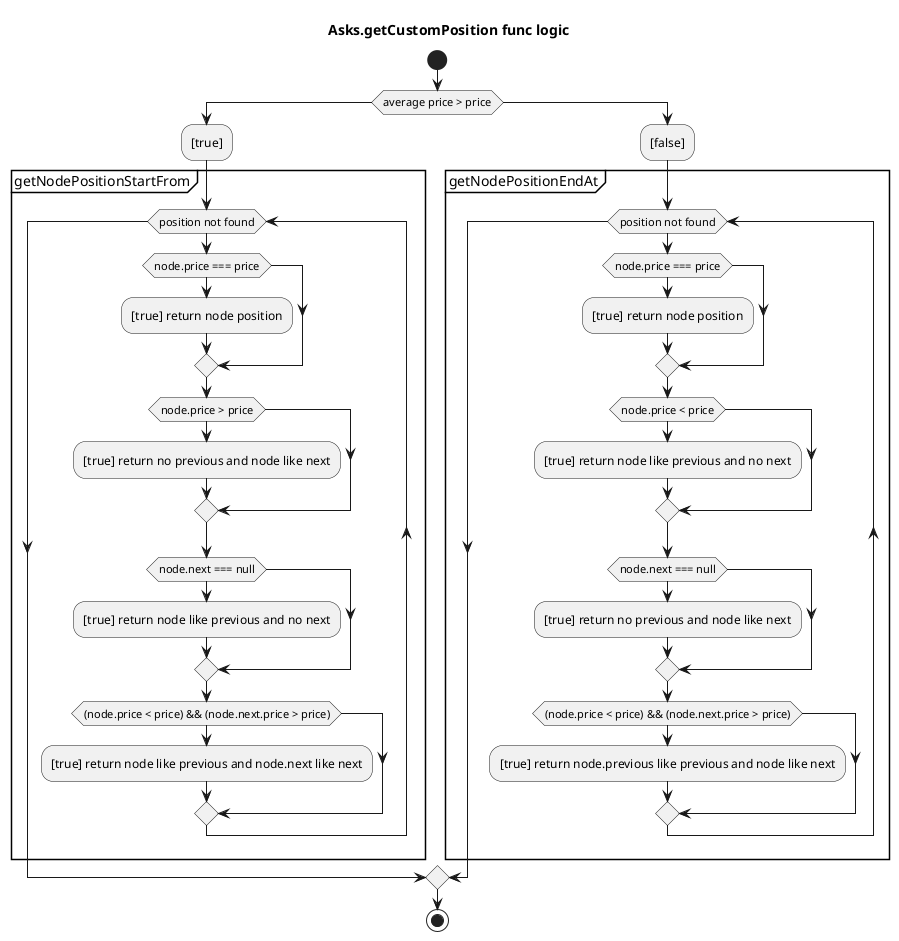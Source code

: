 @startuml
title Asks.getCustomPosition func logic
start

if (average price > price) then
  :[true];
  partition getNodePositionStartFrom {
    while (position not found)
      if (node.price === price) then
        :[true] return node position;
      endif
      if (node.price > price) then
        :[true] return no previous and node like next;
      endif
      if (node.next === null) then
        :[true] return node like previous and no next;
      endif
      if ((node.price < price) && (node.next.price > price))  then
        :[true] return node like previous and node.next like next;
      endif
    endwhile
  }
else
  :[false];
  partition getNodePositionEndAt {
    while (position not found)
      if (node.price === price) then
        :[true] return node position;
      endif
      if (node.price < price) then
        :[true] return node like previous and no next;
      endif
      if (node.next === null) then
        :[true] return no previous and node like next;
      endif
      if ((node.price < price) && (node.next.price > price))  then
        :[true] return node.previous like previous and node like next;
      endif
    endwhile
  }
endif
stop
@enduml